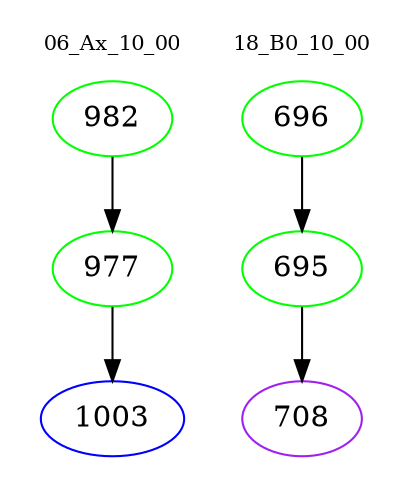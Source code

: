 digraph{
subgraph cluster_0 {
color = white
label = "06_Ax_10_00";
fontsize=10;
T0_982 [label="982", color="green"]
T0_982 -> T0_977 [color="black"]
T0_977 [label="977", color="green"]
T0_977 -> T0_1003 [color="black"]
T0_1003 [label="1003", color="blue"]
}
subgraph cluster_1 {
color = white
label = "18_B0_10_00";
fontsize=10;
T1_696 [label="696", color="green"]
T1_696 -> T1_695 [color="black"]
T1_695 [label="695", color="green"]
T1_695 -> T1_708 [color="black"]
T1_708 [label="708", color="purple"]
}
}
